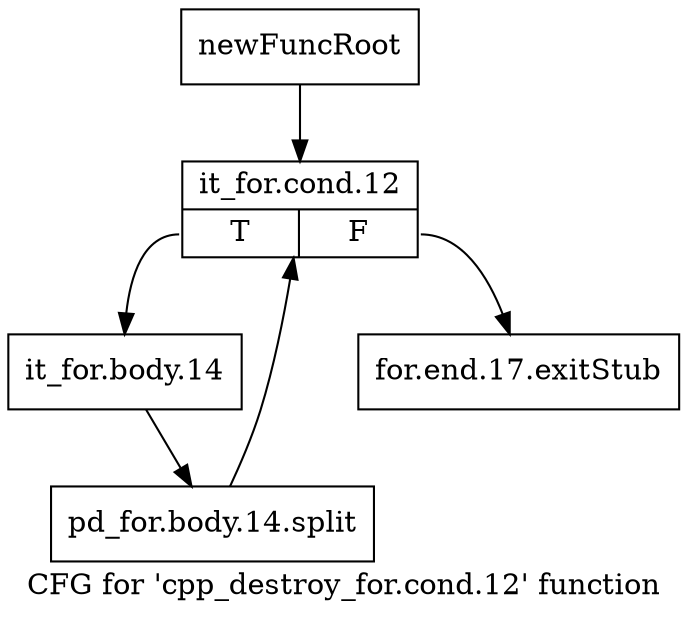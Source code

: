 digraph "CFG for 'cpp_destroy_for.cond.12' function" {
	label="CFG for 'cpp_destroy_for.cond.12' function";

	Node0xa2c9d10 [shape=record,label="{newFuncRoot}"];
	Node0xa2c9d10 -> Node0xa2c9db0;
	Node0xa2c9d60 [shape=record,label="{for.end.17.exitStub}"];
	Node0xa2c9db0 [shape=record,label="{it_for.cond.12|{<s0>T|<s1>F}}"];
	Node0xa2c9db0:s0 -> Node0xa2c9e00;
	Node0xa2c9db0:s1 -> Node0xa2c9d60;
	Node0xa2c9e00 [shape=record,label="{it_for.body.14}"];
	Node0xa2c9e00 -> Node0xeff63e0;
	Node0xeff63e0 [shape=record,label="{pd_for.body.14.split}"];
	Node0xeff63e0 -> Node0xa2c9db0;
}
